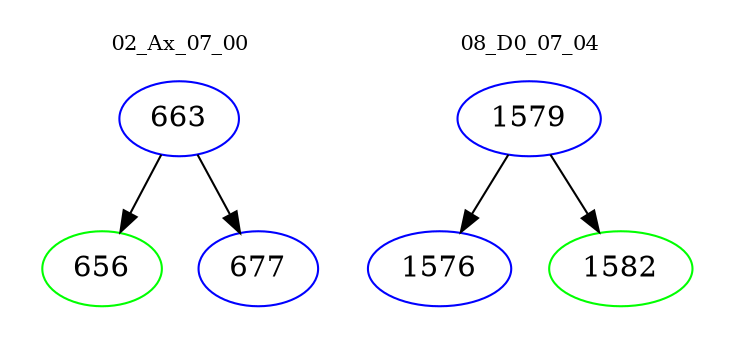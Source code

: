 digraph{
subgraph cluster_0 {
color = white
label = "02_Ax_07_00";
fontsize=10;
T0_663 [label="663", color="blue"]
T0_663 -> T0_656 [color="black"]
T0_656 [label="656", color="green"]
T0_663 -> T0_677 [color="black"]
T0_677 [label="677", color="blue"]
}
subgraph cluster_1 {
color = white
label = "08_D0_07_04";
fontsize=10;
T1_1579 [label="1579", color="blue"]
T1_1579 -> T1_1576 [color="black"]
T1_1576 [label="1576", color="blue"]
T1_1579 -> T1_1582 [color="black"]
T1_1582 [label="1582", color="green"]
}
}
